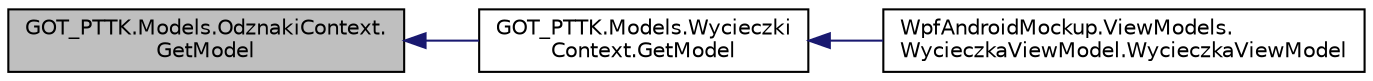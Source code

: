digraph "GOT_PTTK.Models.OdznakiContext.GetModel"
{
 // INTERACTIVE_SVG=YES
  edge [fontname="Helvetica",fontsize="10",labelfontname="Helvetica",labelfontsize="10"];
  node [fontname="Helvetica",fontsize="10",shape=record];
  rankdir="LR";
  Node18 [label="GOT_PTTK.Models.OdznakiContext.\lGetModel",height=0.2,width=0.4,color="black", fillcolor="grey75", style="filled", fontcolor="black"];
  Node18 -> Node19 [dir="back",color="midnightblue",fontsize="10",style="solid",fontname="Helvetica"];
  Node19 [label="GOT_PTTK.Models.Wycieczki\lContext.GetModel",height=0.2,width=0.4,color="black", fillcolor="white", style="filled",URL="$class_g_o_t___p_t_t_k_1_1_models_1_1_wycieczki_context.html#ab72605f16d0df68febc966d70efb95c5",tooltip="Funkcja zwracają model wycieczke, o identyfikatorze podanym w parametrze. Zwraca null jeżeli wycieczk..."];
  Node19 -> Node20 [dir="back",color="midnightblue",fontsize="10",style="solid",fontname="Helvetica"];
  Node20 [label="WpfAndroidMockup.ViewModels.\lWycieczkaViewModel.WycieczkaViewModel",height=0.2,width=0.4,color="black", fillcolor="white", style="filled",URL="$class_wpf_android_mockup_1_1_view_models_1_1_wycieczka_view_model.html#a6ab218c1cebb0f5f33f15fa2c1431034",tooltip="Konstruktor nieparametryczny klasy WycieczkaViewModel "];
}
